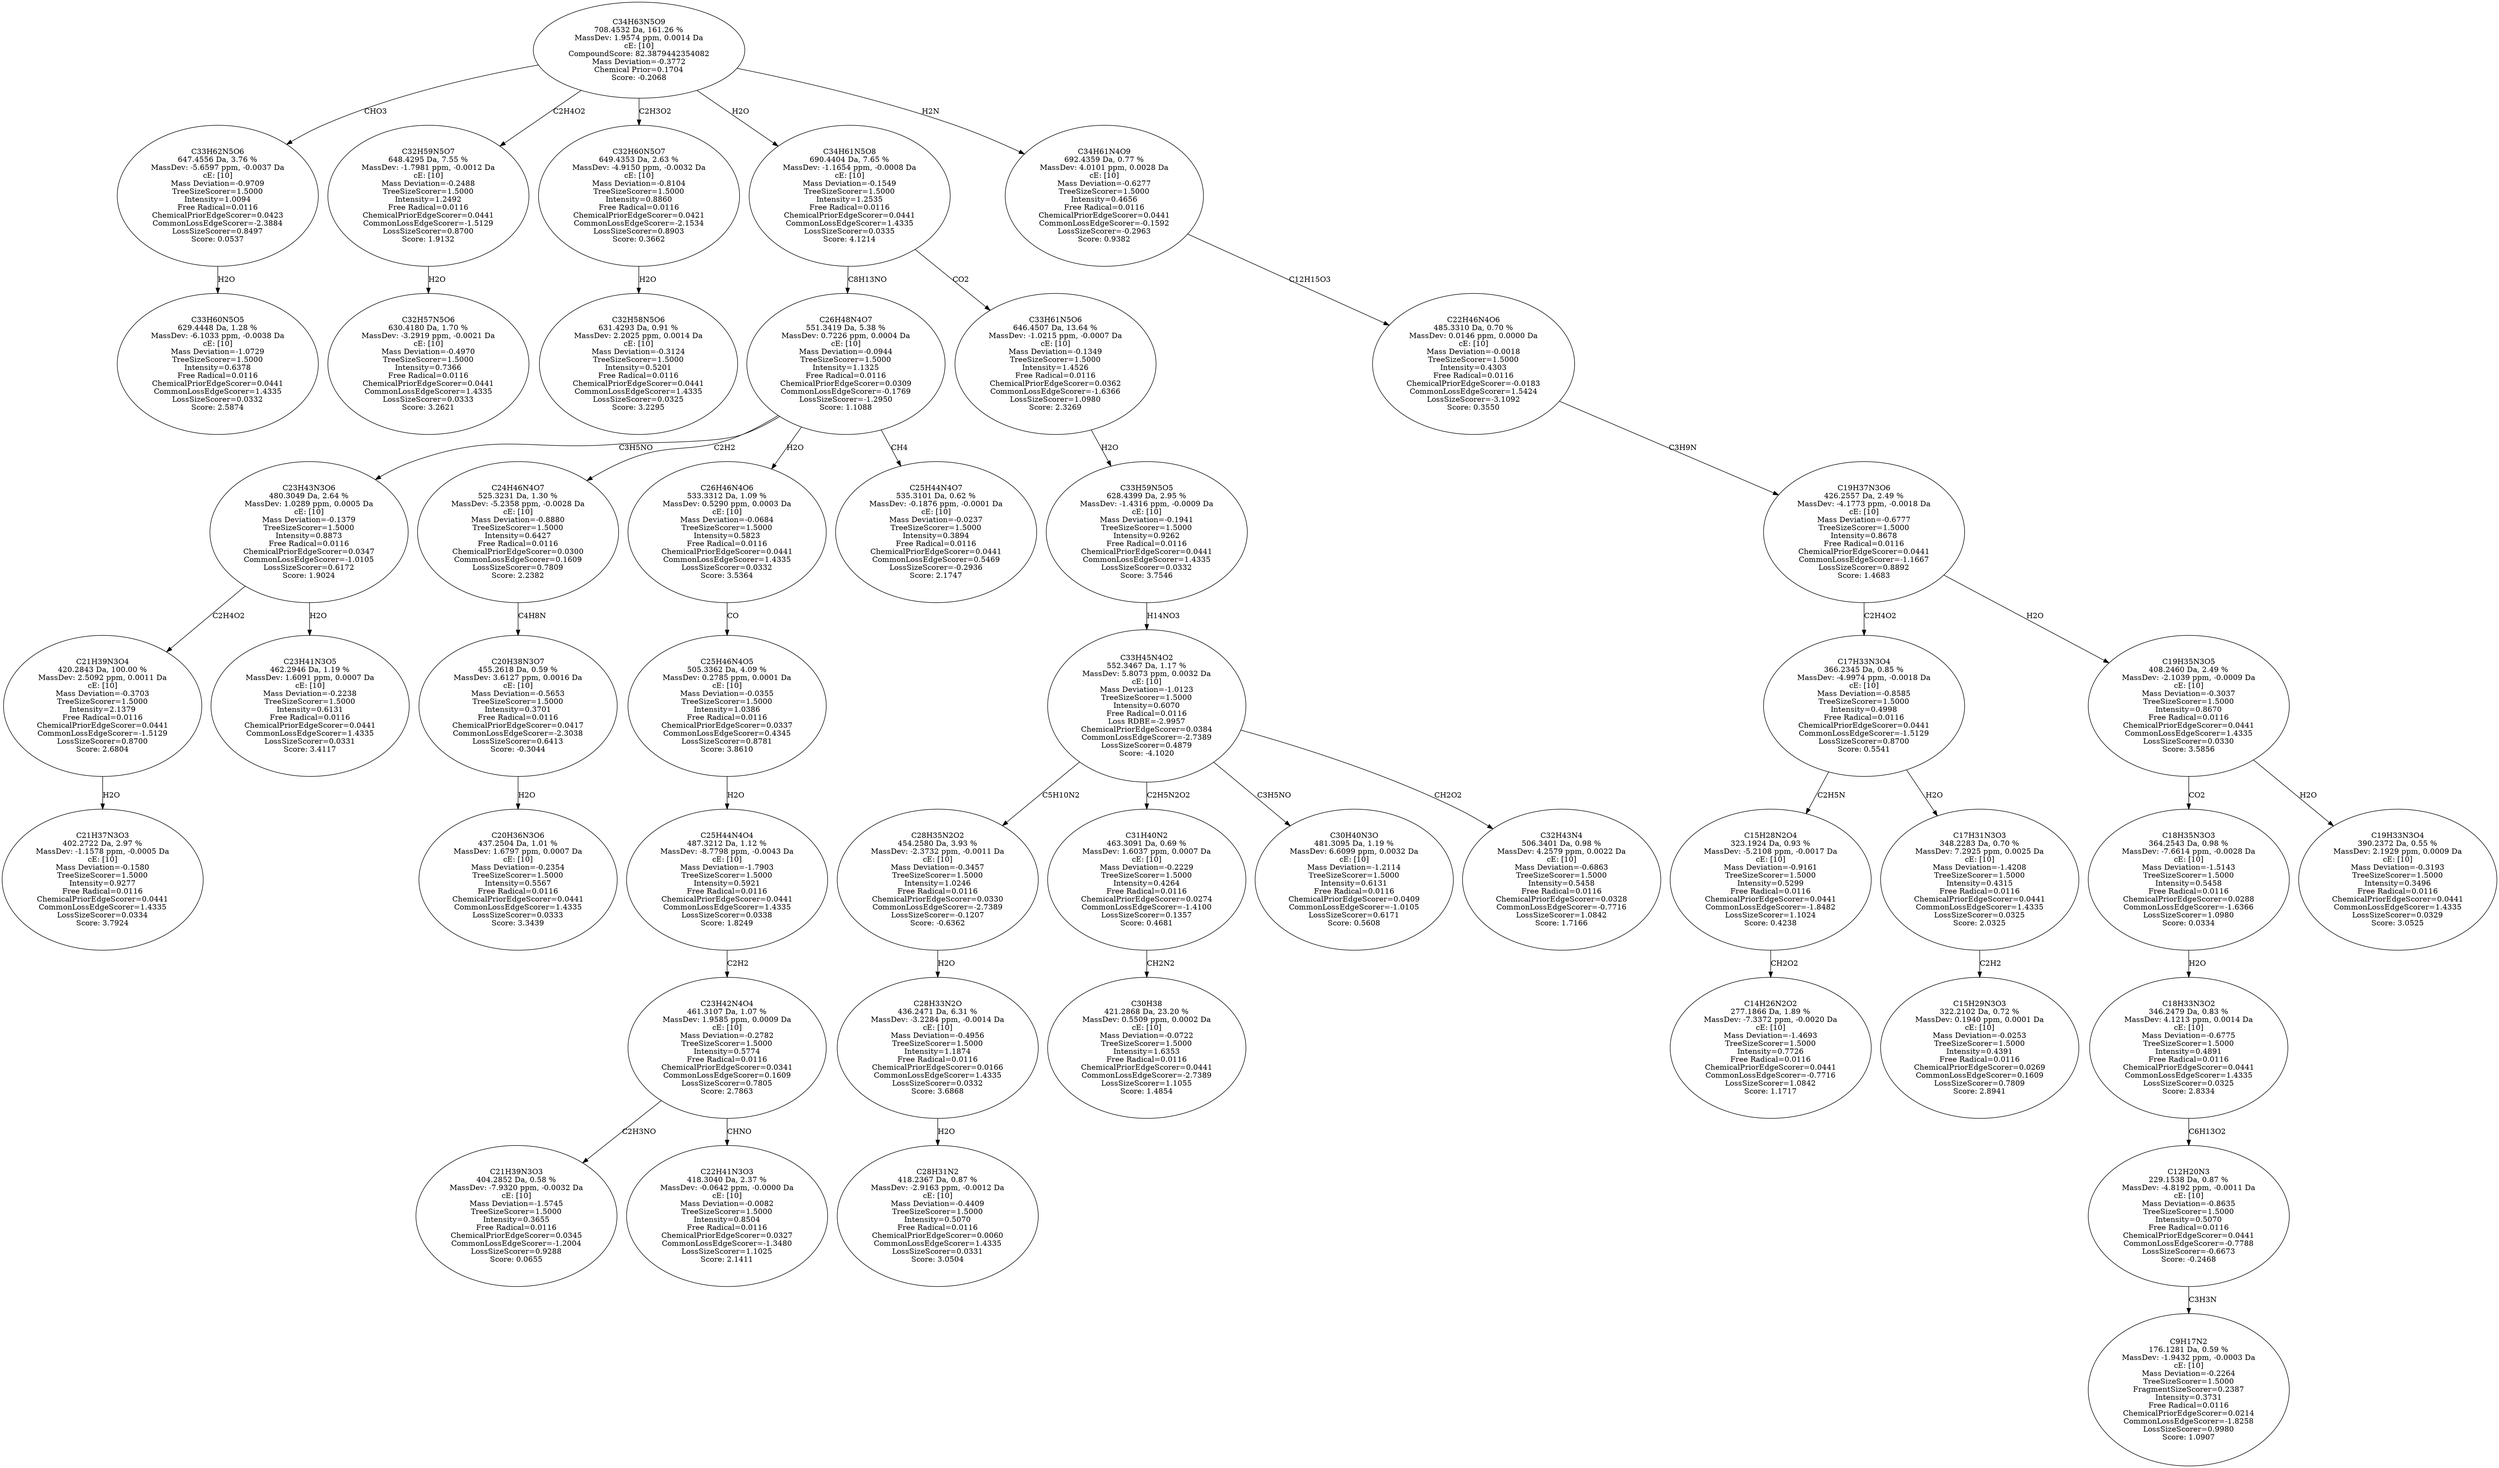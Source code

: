 strict digraph {
v1 [label="C33H60N5O5\n629.4448 Da, 1.28 %\nMassDev: -6.1033 ppm, -0.0038 Da\ncE: [10]\nMass Deviation=-1.0729\nTreeSizeScorer=1.5000\nIntensity=0.6378\nFree Radical=0.0116\nChemicalPriorEdgeScorer=0.0441\nCommonLossEdgeScorer=1.4335\nLossSizeScorer=0.0332\nScore: 2.5874"];
v2 [label="C33H62N5O6\n647.4556 Da, 3.76 %\nMassDev: -5.6597 ppm, -0.0037 Da\ncE: [10]\nMass Deviation=-0.9709\nTreeSizeScorer=1.5000\nIntensity=1.0094\nFree Radical=0.0116\nChemicalPriorEdgeScorer=0.0423\nCommonLossEdgeScorer=-2.3884\nLossSizeScorer=0.8497\nScore: 0.0537"];
v3 [label="C32H57N5O6\n630.4180 Da, 1.70 %\nMassDev: -3.2919 ppm, -0.0021 Da\ncE: [10]\nMass Deviation=-0.4970\nTreeSizeScorer=1.5000\nIntensity=0.7366\nFree Radical=0.0116\nChemicalPriorEdgeScorer=0.0441\nCommonLossEdgeScorer=1.4335\nLossSizeScorer=0.0333\nScore: 3.2621"];
v4 [label="C32H59N5O7\n648.4295 Da, 7.55 %\nMassDev: -1.7981 ppm, -0.0012 Da\ncE: [10]\nMass Deviation=-0.2488\nTreeSizeScorer=1.5000\nIntensity=1.2492\nFree Radical=0.0116\nChemicalPriorEdgeScorer=0.0441\nCommonLossEdgeScorer=-1.5129\nLossSizeScorer=0.8700\nScore: 1.9132"];
v5 [label="C32H58N5O6\n631.4293 Da, 0.91 %\nMassDev: 2.2025 ppm, 0.0014 Da\ncE: [10]\nMass Deviation=-0.3124\nTreeSizeScorer=1.5000\nIntensity=0.5201\nFree Radical=0.0116\nChemicalPriorEdgeScorer=0.0441\nCommonLossEdgeScorer=1.4335\nLossSizeScorer=0.0325\nScore: 3.2295"];
v6 [label="C32H60N5O7\n649.4353 Da, 2.63 %\nMassDev: -4.9150 ppm, -0.0032 Da\ncE: [10]\nMass Deviation=-0.8104\nTreeSizeScorer=1.5000\nIntensity=0.8860\nFree Radical=0.0116\nChemicalPriorEdgeScorer=0.0421\nCommonLossEdgeScorer=-2.1534\nLossSizeScorer=0.8903\nScore: 0.3662"];
v7 [label="C21H37N3O3\n402.2722 Da, 2.97 %\nMassDev: -1.1578 ppm, -0.0005 Da\ncE: [10]\nMass Deviation=-0.1580\nTreeSizeScorer=1.5000\nIntensity=0.9277\nFree Radical=0.0116\nChemicalPriorEdgeScorer=0.0441\nCommonLossEdgeScorer=1.4335\nLossSizeScorer=0.0334\nScore: 3.7924"];
v8 [label="C21H39N3O4\n420.2843 Da, 100.00 %\nMassDev: 2.5092 ppm, 0.0011 Da\ncE: [10]\nMass Deviation=-0.3703\nTreeSizeScorer=1.5000\nIntensity=2.1379\nFree Radical=0.0116\nChemicalPriorEdgeScorer=0.0441\nCommonLossEdgeScorer=-1.5129\nLossSizeScorer=0.8700\nScore: 2.6804"];
v9 [label="C23H41N3O5\n462.2946 Da, 1.19 %\nMassDev: 1.6091 ppm, 0.0007 Da\ncE: [10]\nMass Deviation=-0.2238\nTreeSizeScorer=1.5000\nIntensity=0.6131\nFree Radical=0.0116\nChemicalPriorEdgeScorer=0.0441\nCommonLossEdgeScorer=1.4335\nLossSizeScorer=0.0331\nScore: 3.4117"];
v10 [label="C23H43N3O6\n480.3049 Da, 2.64 %\nMassDev: 1.0289 ppm, 0.0005 Da\ncE: [10]\nMass Deviation=-0.1379\nTreeSizeScorer=1.5000\nIntensity=0.8873\nFree Radical=0.0116\nChemicalPriorEdgeScorer=0.0347\nCommonLossEdgeScorer=-1.0105\nLossSizeScorer=0.6172\nScore: 1.9024"];
v11 [label="C20H36N3O6\n437.2504 Da, 1.01 %\nMassDev: 1.6797 ppm, 0.0007 Da\ncE: [10]\nMass Deviation=-0.2354\nTreeSizeScorer=1.5000\nIntensity=0.5567\nFree Radical=0.0116\nChemicalPriorEdgeScorer=0.0441\nCommonLossEdgeScorer=1.4335\nLossSizeScorer=0.0333\nScore: 3.3439"];
v12 [label="C20H38N3O7\n455.2618 Da, 0.59 %\nMassDev: 3.6127 ppm, 0.0016 Da\ncE: [10]\nMass Deviation=-0.5653\nTreeSizeScorer=1.5000\nIntensity=0.3701\nFree Radical=0.0116\nChemicalPriorEdgeScorer=0.0417\nCommonLossEdgeScorer=-2.3038\nLossSizeScorer=0.6413\nScore: -0.3044"];
v13 [label="C24H46N4O7\n525.3231 Da, 1.30 %\nMassDev: -5.2358 ppm, -0.0028 Da\ncE: [10]\nMass Deviation=-0.8880\nTreeSizeScorer=1.5000\nIntensity=0.6427\nFree Radical=0.0116\nChemicalPriorEdgeScorer=0.0300\nCommonLossEdgeScorer=0.1609\nLossSizeScorer=0.7809\nScore: 2.2382"];
v14 [label="C21H39N3O3\n404.2852 Da, 0.58 %\nMassDev: -7.9320 ppm, -0.0032 Da\ncE: [10]\nMass Deviation=-1.5745\nTreeSizeScorer=1.5000\nIntensity=0.3655\nFree Radical=0.0116\nChemicalPriorEdgeScorer=0.0345\nCommonLossEdgeScorer=-1.2004\nLossSizeScorer=0.9288\nScore: 0.0655"];
v15 [label="C22H41N3O3\n418.3040 Da, 2.37 %\nMassDev: -0.0642 ppm, -0.0000 Da\ncE: [10]\nMass Deviation=-0.0082\nTreeSizeScorer=1.5000\nIntensity=0.8504\nFree Radical=0.0116\nChemicalPriorEdgeScorer=0.0327\nCommonLossEdgeScorer=-1.3480\nLossSizeScorer=1.1025\nScore: 2.1411"];
v16 [label="C23H42N4O4\n461.3107 Da, 1.07 %\nMassDev: 1.9585 ppm, 0.0009 Da\ncE: [10]\nMass Deviation=-0.2782\nTreeSizeScorer=1.5000\nIntensity=0.5774\nFree Radical=0.0116\nChemicalPriorEdgeScorer=0.0341\nCommonLossEdgeScorer=0.1609\nLossSizeScorer=0.7805\nScore: 2.7863"];
v17 [label="C25H44N4O4\n487.3212 Da, 1.12 %\nMassDev: -8.7798 ppm, -0.0043 Da\ncE: [10]\nMass Deviation=-1.7903\nTreeSizeScorer=1.5000\nIntensity=0.5921\nFree Radical=0.0116\nChemicalPriorEdgeScorer=0.0441\nCommonLossEdgeScorer=1.4335\nLossSizeScorer=0.0338\nScore: 1.8249"];
v18 [label="C25H46N4O5\n505.3362 Da, 4.09 %\nMassDev: 0.2785 ppm, 0.0001 Da\ncE: [10]\nMass Deviation=-0.0355\nTreeSizeScorer=1.5000\nIntensity=1.0386\nFree Radical=0.0116\nChemicalPriorEdgeScorer=0.0337\nCommonLossEdgeScorer=0.4345\nLossSizeScorer=0.8781\nScore: 3.8610"];
v19 [label="C26H46N4O6\n533.3312 Da, 1.09 %\nMassDev: 0.5290 ppm, 0.0003 Da\ncE: [10]\nMass Deviation=-0.0684\nTreeSizeScorer=1.5000\nIntensity=0.5823\nFree Radical=0.0116\nChemicalPriorEdgeScorer=0.0441\nCommonLossEdgeScorer=1.4335\nLossSizeScorer=0.0332\nScore: 3.5364"];
v20 [label="C25H44N4O7\n535.3101 Da, 0.62 %\nMassDev: -0.1876 ppm, -0.0001 Da\ncE: [10]\nMass Deviation=-0.0237\nTreeSizeScorer=1.5000\nIntensity=0.3894\nFree Radical=0.0116\nChemicalPriorEdgeScorer=0.0441\nCommonLossEdgeScorer=0.5469\nLossSizeScorer=-0.2936\nScore: 2.1747"];
v21 [label="C26H48N4O7\n551.3419 Da, 5.38 %\nMassDev: 0.7226 ppm, 0.0004 Da\ncE: [10]\nMass Deviation=-0.0944\nTreeSizeScorer=1.5000\nIntensity=1.1325\nFree Radical=0.0116\nChemicalPriorEdgeScorer=0.0309\nCommonLossEdgeScorer=-0.1769\nLossSizeScorer=-1.2950\nScore: 1.1088"];
v22 [label="C28H31N2\n418.2367 Da, 0.87 %\nMassDev: -2.9163 ppm, -0.0012 Da\ncE: [10]\nMass Deviation=-0.4409\nTreeSizeScorer=1.5000\nIntensity=0.5070\nFree Radical=0.0116\nChemicalPriorEdgeScorer=0.0060\nCommonLossEdgeScorer=1.4335\nLossSizeScorer=0.0331\nScore: 3.0504"];
v23 [label="C28H33N2O\n436.2471 Da, 6.31 %\nMassDev: -3.2284 ppm, -0.0014 Da\ncE: [10]\nMass Deviation=-0.4956\nTreeSizeScorer=1.5000\nIntensity=1.1874\nFree Radical=0.0116\nChemicalPriorEdgeScorer=0.0166\nCommonLossEdgeScorer=1.4335\nLossSizeScorer=0.0332\nScore: 3.6868"];
v24 [label="C28H35N2O2\n454.2580 Da, 3.93 %\nMassDev: -2.3732 ppm, -0.0011 Da\ncE: [10]\nMass Deviation=-0.3457\nTreeSizeScorer=1.5000\nIntensity=1.0246\nFree Radical=0.0116\nChemicalPriorEdgeScorer=0.0330\nCommonLossEdgeScorer=-2.7389\nLossSizeScorer=-0.1207\nScore: -0.6362"];
v25 [label="C30H38\n421.2868 Da, 23.20 %\nMassDev: 0.5509 ppm, 0.0002 Da\ncE: [10]\nMass Deviation=-0.0722\nTreeSizeScorer=1.5000\nIntensity=1.6353\nFree Radical=0.0116\nChemicalPriorEdgeScorer=0.0441\nCommonLossEdgeScorer=-2.7389\nLossSizeScorer=1.1055\nScore: 1.4854"];
v26 [label="C31H40N2\n463.3091 Da, 0.69 %\nMassDev: 1.6037 ppm, 0.0007 Da\ncE: [10]\nMass Deviation=-0.2229\nTreeSizeScorer=1.5000\nIntensity=0.4264\nFree Radical=0.0116\nChemicalPriorEdgeScorer=0.0274\nCommonLossEdgeScorer=-1.4100\nLossSizeScorer=0.1357\nScore: 0.4681"];
v27 [label="C30H40N3O\n481.3095 Da, 1.19 %\nMassDev: 6.6099 ppm, 0.0032 Da\ncE: [10]\nMass Deviation=-1.2114\nTreeSizeScorer=1.5000\nIntensity=0.6131\nFree Radical=0.0116\nChemicalPriorEdgeScorer=0.0409\nCommonLossEdgeScorer=-1.0105\nLossSizeScorer=0.6171\nScore: 0.5608"];
v28 [label="C32H43N4\n506.3401 Da, 0.98 %\nMassDev: 4.2579 ppm, 0.0022 Da\ncE: [10]\nMass Deviation=-0.6863\nTreeSizeScorer=1.5000\nIntensity=0.5458\nFree Radical=0.0116\nChemicalPriorEdgeScorer=0.0328\nCommonLossEdgeScorer=-0.7716\nLossSizeScorer=1.0842\nScore: 1.7166"];
v29 [label="C33H45N4O2\n552.3467 Da, 1.17 %\nMassDev: 5.8073 ppm, 0.0032 Da\ncE: [10]\nMass Deviation=-1.0123\nTreeSizeScorer=1.5000\nIntensity=0.6070\nFree Radical=0.0116\nLoss RDBE=-2.9957\nChemicalPriorEdgeScorer=0.0384\nCommonLossEdgeScorer=-2.7389\nLossSizeScorer=0.4879\nScore: -4.1020"];
v30 [label="C33H59N5O5\n628.4399 Da, 2.95 %\nMassDev: -1.4316 ppm, -0.0009 Da\ncE: [10]\nMass Deviation=-0.1941\nTreeSizeScorer=1.5000\nIntensity=0.9262\nFree Radical=0.0116\nChemicalPriorEdgeScorer=0.0441\nCommonLossEdgeScorer=1.4335\nLossSizeScorer=0.0332\nScore: 3.7546"];
v31 [label="C33H61N5O6\n646.4507 Da, 13.64 %\nMassDev: -1.0215 ppm, -0.0007 Da\ncE: [10]\nMass Deviation=-0.1349\nTreeSizeScorer=1.5000\nIntensity=1.4526\nFree Radical=0.0116\nChemicalPriorEdgeScorer=0.0362\nCommonLossEdgeScorer=-1.6366\nLossSizeScorer=1.0980\nScore: 2.3269"];
v32 [label="C34H61N5O8\n690.4404 Da, 7.65 %\nMassDev: -1.1654 ppm, -0.0008 Da\ncE: [10]\nMass Deviation=-0.1549\nTreeSizeScorer=1.5000\nIntensity=1.2535\nFree Radical=0.0116\nChemicalPriorEdgeScorer=0.0441\nCommonLossEdgeScorer=1.4335\nLossSizeScorer=0.0335\nScore: 4.1214"];
v33 [label="C14H26N2O2\n277.1866 Da, 1.89 %\nMassDev: -7.3372 ppm, -0.0020 Da\ncE: [10]\nMass Deviation=-1.4693\nTreeSizeScorer=1.5000\nIntensity=0.7726\nFree Radical=0.0116\nChemicalPriorEdgeScorer=0.0441\nCommonLossEdgeScorer=-0.7716\nLossSizeScorer=1.0842\nScore: 1.1717"];
v34 [label="C15H28N2O4\n323.1924 Da, 0.93 %\nMassDev: -5.2108 ppm, -0.0017 Da\ncE: [10]\nMass Deviation=-0.9161\nTreeSizeScorer=1.5000\nIntensity=0.5299\nFree Radical=0.0116\nChemicalPriorEdgeScorer=0.0441\nCommonLossEdgeScorer=-1.8482\nLossSizeScorer=1.1024\nScore: 0.4238"];
v35 [label="C15H29N3O3\n322.2102 Da, 0.72 %\nMassDev: 0.1940 ppm, 0.0001 Da\ncE: [10]\nMass Deviation=-0.0253\nTreeSizeScorer=1.5000\nIntensity=0.4391\nFree Radical=0.0116\nChemicalPriorEdgeScorer=0.0269\nCommonLossEdgeScorer=0.1609\nLossSizeScorer=0.7809\nScore: 2.8941"];
v36 [label="C17H31N3O3\n348.2283 Da, 0.70 %\nMassDev: 7.2925 ppm, 0.0025 Da\ncE: [10]\nMass Deviation=-1.4208\nTreeSizeScorer=1.5000\nIntensity=0.4315\nFree Radical=0.0116\nChemicalPriorEdgeScorer=0.0441\nCommonLossEdgeScorer=1.4335\nLossSizeScorer=0.0325\nScore: 2.0325"];
v37 [label="C17H33N3O4\n366.2345 Da, 0.85 %\nMassDev: -4.9974 ppm, -0.0018 Da\ncE: [10]\nMass Deviation=-0.8585\nTreeSizeScorer=1.5000\nIntensity=0.4998\nFree Radical=0.0116\nChemicalPriorEdgeScorer=0.0441\nCommonLossEdgeScorer=-1.5129\nLossSizeScorer=0.8700\nScore: 0.5541"];
v38 [label="C9H17N2\n176.1281 Da, 0.59 %\nMassDev: -1.9432 ppm, -0.0003 Da\ncE: [10]\nMass Deviation=-0.2264\nTreeSizeScorer=1.5000\nFragmentSizeScorer=0.2387\nIntensity=0.3731\nFree Radical=0.0116\nChemicalPriorEdgeScorer=0.0214\nCommonLossEdgeScorer=-1.8258\nLossSizeScorer=0.9980\nScore: 1.0907"];
v39 [label="C12H20N3\n229.1538 Da, 0.87 %\nMassDev: -4.8192 ppm, -0.0011 Da\ncE: [10]\nMass Deviation=-0.8635\nTreeSizeScorer=1.5000\nIntensity=0.5070\nFree Radical=0.0116\nChemicalPriorEdgeScorer=0.0441\nCommonLossEdgeScorer=-0.7788\nLossSizeScorer=-0.6673\nScore: -0.2468"];
v40 [label="C18H33N3O2\n346.2479 Da, 0.83 %\nMassDev: 4.1213 ppm, 0.0014 Da\ncE: [10]\nMass Deviation=-0.6775\nTreeSizeScorer=1.5000\nIntensity=0.4891\nFree Radical=0.0116\nChemicalPriorEdgeScorer=0.0441\nCommonLossEdgeScorer=1.4335\nLossSizeScorer=0.0325\nScore: 2.8334"];
v41 [label="C18H35N3O3\n364.2543 Da, 0.98 %\nMassDev: -7.6614 ppm, -0.0028 Da\ncE: [10]\nMass Deviation=-1.5143\nTreeSizeScorer=1.5000\nIntensity=0.5458\nFree Radical=0.0116\nChemicalPriorEdgeScorer=0.0288\nCommonLossEdgeScorer=-1.6366\nLossSizeScorer=1.0980\nScore: 0.0334"];
v42 [label="C19H33N3O4\n390.2372 Da, 0.55 %\nMassDev: 2.1929 ppm, 0.0009 Da\ncE: [10]\nMass Deviation=-0.3193\nTreeSizeScorer=1.5000\nIntensity=0.3496\nFree Radical=0.0116\nChemicalPriorEdgeScorer=0.0441\nCommonLossEdgeScorer=1.4335\nLossSizeScorer=0.0329\nScore: 3.0525"];
v43 [label="C19H35N3O5\n408.2460 Da, 2.49 %\nMassDev: -2.1039 ppm, -0.0009 Da\ncE: [10]\nMass Deviation=-0.3037\nTreeSizeScorer=1.5000\nIntensity=0.8670\nFree Radical=0.0116\nChemicalPriorEdgeScorer=0.0441\nCommonLossEdgeScorer=1.4335\nLossSizeScorer=0.0330\nScore: 3.5856"];
v44 [label="C19H37N3O6\n426.2557 Da, 2.49 %\nMassDev: -4.1773 ppm, -0.0018 Da\ncE: [10]\nMass Deviation=-0.6777\nTreeSizeScorer=1.5000\nIntensity=0.8678\nFree Radical=0.0116\nChemicalPriorEdgeScorer=0.0441\nCommonLossEdgeScorer=-1.1667\nLossSizeScorer=0.8892\nScore: 1.4683"];
v45 [label="C22H46N4O6\n485.3310 Da, 0.70 %\nMassDev: 0.0146 ppm, 0.0000 Da\ncE: [10]\nMass Deviation=-0.0018\nTreeSizeScorer=1.5000\nIntensity=0.4303\nFree Radical=0.0116\nChemicalPriorEdgeScorer=-0.0183\nCommonLossEdgeScorer=1.5424\nLossSizeScorer=-3.1092\nScore: 0.3550"];
v46 [label="C34H61N4O9\n692.4359 Da, 0.77 %\nMassDev: 4.0101 ppm, 0.0028 Da\ncE: [10]\nMass Deviation=-0.6277\nTreeSizeScorer=1.5000\nIntensity=0.4656\nFree Radical=0.0116\nChemicalPriorEdgeScorer=0.0441\nCommonLossEdgeScorer=-0.1592\nLossSizeScorer=-0.2963\nScore: 0.9382"];
v47 [label="C34H63N5O9\n708.4532 Da, 161.26 %\nMassDev: 1.9574 ppm, 0.0014 Da\ncE: [10]\nCompoundScore: 82.3879442354082\nMass Deviation=-0.3772\nChemical Prior=0.1704\nScore: -0.2068"];
v2 -> v1 [label="H2O"];
v47 -> v2 [label="CHO3"];
v4 -> v3 [label="H2O"];
v47 -> v4 [label="C2H4O2"];
v6 -> v5 [label="H2O"];
v47 -> v6 [label="C2H3O2"];
v8 -> v7 [label="H2O"];
v10 -> v8 [label="C2H4O2"];
v10 -> v9 [label="H2O"];
v21 -> v10 [label="C3H5NO"];
v12 -> v11 [label="H2O"];
v13 -> v12 [label="C4H8N"];
v21 -> v13 [label="C2H2"];
v16 -> v14 [label="C2H3NO"];
v16 -> v15 [label="CHNO"];
v17 -> v16 [label="C2H2"];
v18 -> v17 [label="H2O"];
v19 -> v18 [label="CO"];
v21 -> v19 [label="H2O"];
v21 -> v20 [label="CH4"];
v32 -> v21 [label="C8H13NO"];
v23 -> v22 [label="H2O"];
v24 -> v23 [label="H2O"];
v29 -> v24 [label="C5H10N2"];
v26 -> v25 [label="CH2N2"];
v29 -> v26 [label="C2H5N2O2"];
v29 -> v27 [label="C3H5NO"];
v29 -> v28 [label="CH2O2"];
v30 -> v29 [label="H14NO3"];
v31 -> v30 [label="H2O"];
v32 -> v31 [label="CO2"];
v47 -> v32 [label="H2O"];
v34 -> v33 [label="CH2O2"];
v37 -> v34 [label="C2H5N"];
v36 -> v35 [label="C2H2"];
v37 -> v36 [label="H2O"];
v44 -> v37 [label="C2H4O2"];
v39 -> v38 [label="C3H3N"];
v40 -> v39 [label="C6H13O2"];
v41 -> v40 [label="H2O"];
v43 -> v41 [label="CO2"];
v43 -> v42 [label="H2O"];
v44 -> v43 [label="H2O"];
v45 -> v44 [label="C3H9N"];
v46 -> v45 [label="C12H15O3"];
v47 -> v46 [label="H2N"];
}